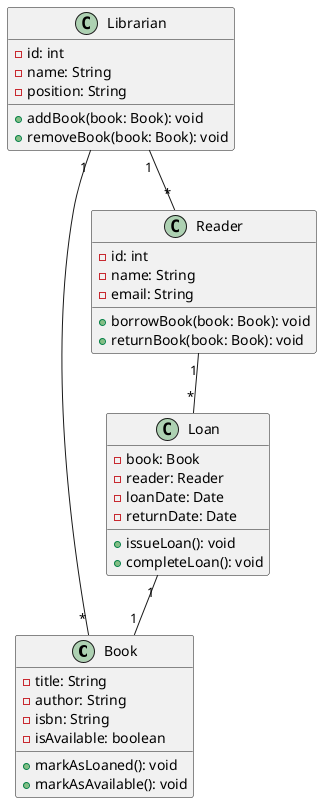 @startuml

class Book {
    - title: String
    - author: String
    - isbn: String
    - isAvailable: boolean
    + markAsLoaned(): void
    + markAsAvailable(): void
}

class Reader {
    - id: int
    - name: String
    - email: String
    + borrowBook(book: Book): void
    + returnBook(book: Book): void
}

class Librarian {
    - id: int
    - name: String
    - position: String
    + addBook(book: Book): void
    + removeBook(book: Book): void
}

class Loan {
    - book: Book
    - reader: Reader
    - loanDate: Date
    - returnDate: Date
    + issueLoan(): void
    + completeLoan(): void
}

Reader "1" -- "*" Loan
Loan "1" -- "1" Book
Librarian "1" -- "*" Book
Librarian "1" -- "*" Reader

@enduml

